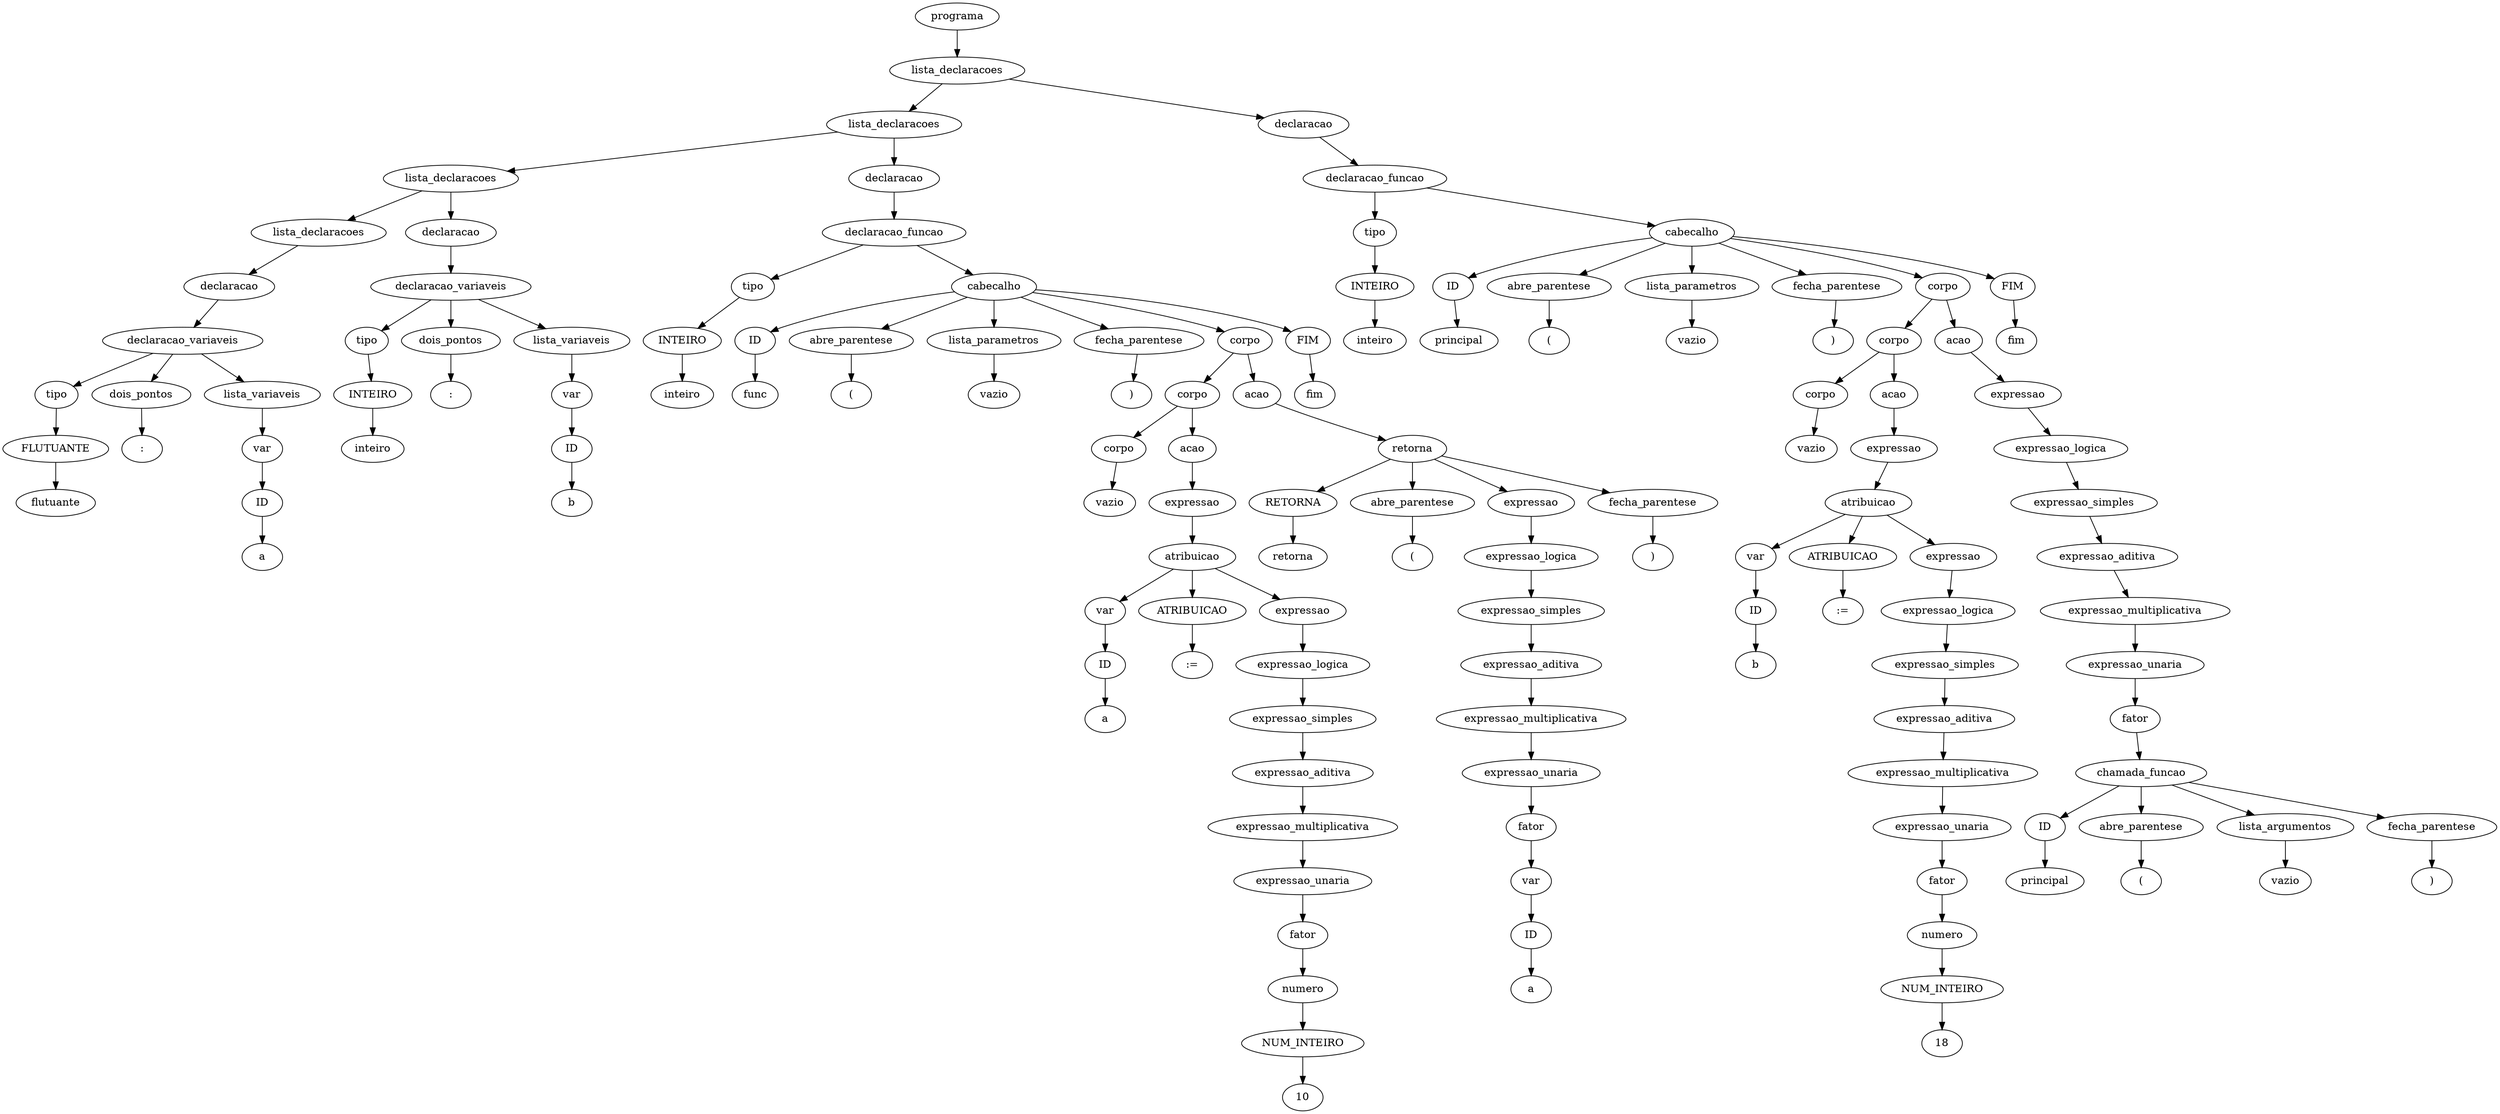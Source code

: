 digraph tree {
    "0x7f9892d1f8e0" [label="programa"];
    "0x7f9892c5fd00" [label="lista_declaracoes"];
    "0x7f9892d1ffd0" [label="lista_declaracoes"];
    "0x7f9892d1f700" [label="lista_declaracoes"];
    "0x7f9892db0550" [label="lista_declaracoes"];
    "0x7f987ef8b8b0" [label="declaracao"];
    "0x7f9892db03a0" [label="declaracao_variaveis"];
    "0x7f9892db04c0" [label="tipo"];
    "0x7f9892db0520" [label="FLUTUANTE"];
    "0x7f9892db0490" [label="flutuante"];
    "0x7f9892db0220" [label="dois_pontos"];
    "0x7f9892d1f790" [label=":"];
    "0x7f9892db0280" [label="lista_variaveis"];
    "0x7f9892db0430" [label="var"];
    "0x7f987ef8b820" [label="ID"];
    "0x7f9892d1f820" [label="a"];
    "0x7f9892d1f640" [label="declaracao"];
    "0x7f9892d1f580" [label="declaracao_variaveis"];
    "0x7f9892d1f850" [label="tipo"];
    "0x7f9892d1f5b0" [label="INTEIRO"];
    "0x7f9892d1f730" [label="inteiro"];
    "0x7f9892d1f9d0" [label="dois_pontos"];
    "0x7f9892d1fa00" [label=":"];
    "0x7f9892d1f6d0" [label="lista_variaveis"];
    "0x7f9892d1f5e0" [label="var"];
    "0x7f9892d1f610" [label="ID"];
    "0x7f9892d1f910" [label="b"];
    "0x7f9892d1fa30" [label="declaracao"];
    "0x7f9892d1f6a0" [label="declaracao_funcao"];
    "0x7f9892db0460" [label="tipo"];
    "0x7f9892db05b0" [label="INTEIRO"];
    "0x7f9892d1fa60" [label="inteiro"];
    "0x7f9892c5f040" [label="cabecalho"];
    "0x7f9892c5f6a0" [label="ID"];
    "0x7f9892c5f6d0" [label="func"];
    "0x7f9892c5f4c0" [label="abre_parentese"];
    "0x7f9892c5f220" [label="("];
    "0x7f9892d1fb80" [label="lista_parametros"];
    "0x7f9892d1f940" [label="vazio"];
    "0x7f9892c5f280" [label="fecha_parentese"];
    "0x7f9892c5f700" [label=")"];
    "0x7f9892c5f460" [label="corpo"];
    "0x7f9892c5f130" [label="corpo"];
    "0x7f9892d1fca0" [label="corpo"];
    "0x7f9892d1fa90" [label="vazio"];
    "0x7f9892d1fd30" [label="acao"];
    "0x7f9892d1fcd0" [label="expressao"];
    "0x7f9892d1ffa0" [label="atribuicao"];
    "0x7f9892d1fbb0" [label="var"];
    "0x7f9892d1fc10" [label="ID"];
    "0x7f9892d1fd90" [label="a"];
    "0x7f9892c5f070" [label="ATRIBUICAO"];
    "0x7f9892c5f100" [label=":="];
    "0x7f9892d1ff70" [label="expressao"];
    "0x7f9892d1ff40" [label="expressao_logica"];
    "0x7f9892d1fe80" [label="expressao_simples"];
    "0x7f9892d1fe20" [label="expressao_aditiva"];
    "0x7f9892d1ff10" [label="expressao_multiplicativa"];
    "0x7f9892d1fdc0" [label="expressao_unaria"];
    "0x7f9892d1fdf0" [label="fator"];
    "0x7f9892d1fc40" [label="numero"];
    "0x7f9892d1fbe0" [label="NUM_INTEIRO"];
    "0x7f9892d1fee0" [label="10"];
    "0x7f9892d1feb0" [label="acao"];
    "0x7f9892c5f400" [label="retorna"];
    "0x7f9892c5f490" [label="RETORNA"];
    "0x7f9892c5f5b0" [label="retorna"];
    "0x7f9892c5f5e0" [label="abre_parentese"];
    "0x7f9892c5f610" [label="("];
    "0x7f9892c5f3a0" [label="expressao"];
    "0x7f9892c5f340" [label="expressao_logica"];
    "0x7f9892c5f2e0" [label="expressao_simples"];
    "0x7f9892c5f1c0" [label="expressao_aditiva"];
    "0x7f9892d1fd00" [label="expressao_multiplicativa"];
    "0x7f9892c5f160" [label="expressao_unaria"];
    "0x7f9892c5f190" [label="fator"];
    "0x7f9892d1fb20" [label="var"];
    "0x7f9892d1fc70" [label="ID"];
    "0x7f9892d1fd60" [label="a"];
    "0x7f9892c5f640" [label="fecha_parentese"];
    "0x7f9892c5f670" [label=")"];
    "0x7f9892c5f730" [label="FIM"];
    "0x7f9892c5f760" [label="fim"];
    "0x7f9892d1f670" [label="declaracao"];
    "0x7f9892d1fb50" [label="declaracao_funcao"];
    "0x7f9892d1f8b0" [label="tipo"];
    "0x7f9892d1f550" [label="INTEIRO"];
    "0x7f9892d1f9a0" [label="inteiro"];
    "0x7f9892c5f940" [label="cabecalho"];
    "0x7f9892c5fdc0" [label="ID"];
    "0x7f9892c820a0" [label="principal"];
    "0x7f9892c82190" [label="abre_parentese"];
    "0x7f9892c821c0" [label="("];
    "0x7f9892c5f580" [label="lista_parametros"];
    "0x7f9892c5f430" [label="vazio"];
    "0x7f9892c821f0" [label="fecha_parentese"];
    "0x7f9892c82220" [label=")"];
    "0x7f9892c5f970" [label="corpo"];
    "0x7f9892c5fd60" [label="corpo"];
    "0x7f9892c5f8b0" [label="corpo"];
    "0x7f9892d1f880" [label="vazio"];
    "0x7f9892c5fc70" [label="acao"];
    "0x7f9892c5f8e0" [label="expressao"];
    "0x7f9892c5fc10" [label="atribuicao"];
    "0x7f9892c5f550" [label="var"];
    "0x7f9892c5f7f0" [label="ID"];
    "0x7f9892c5f9a0" [label="b"];
    "0x7f9892c5fca0" [label="ATRIBUICAO"];
    "0x7f9892c5fd30" [label=":="];
    "0x7f9892c5fbe0" [label="expressao"];
    "0x7f9892c5fbb0" [label="expressao_logica"];
    "0x7f9892c5faf0" [label="expressao_simples"];
    "0x7f9892c5fa90" [label="expressao_aditiva"];
    "0x7f9892c5fb80" [label="expressao_multiplicativa"];
    "0x7f9892c5fa00" [label="expressao_unaria"];
    "0x7f9892c5fa60" [label="fator"];
    "0x7f9892c5f850" [label="numero"];
    "0x7f9892c5f4f0" [label="NUM_INTEIRO"];
    "0x7f9892c5fb50" [label="18"];
    "0x7f9892c5fc40" [label="acao"];
    "0x7f9892c5fac0" [label="expressao"];
    "0x7f9892c5f880" [label="expressao_logica"];
    "0x7f9892c5feb0" [label="expressao_simples"];
    "0x7f9892c5fb20" [label="expressao_aditiva"];
    "0x7f9892c5fcd0" [label="expressao_multiplicativa"];
    "0x7f9892c5fe50" [label="expressao_unaria"];
    "0x7f9892c5ff10" [label="fator"];
    "0x7f9892c5fd90" [label="chamada_funcao"];
    "0x7f9892c5fe20" [label="ID"];
    "0x7f9892c5ff40" [label="principal"];
    "0x7f9892c5ff70" [label="abre_parentese"];
    "0x7f9892c5ffa0" [label="("];
    "0x7f9892c5f910" [label="lista_argumentos"];
    "0x7f9892c5f520" [label="vazio"];
    "0x7f9892c5ffd0" [label="fecha_parentese"];
    "0x7f9892c82040" [label=")"];
    "0x7f9892c82250" [label="FIM"];
    "0x7f9892c82280" [label="fim"];
    "0x7f9892d1f8e0" -> "0x7f9892c5fd00";
    "0x7f9892c5fd00" -> "0x7f9892d1ffd0";
    "0x7f9892c5fd00" -> "0x7f9892d1f670";
    "0x7f9892d1ffd0" -> "0x7f9892d1f700";
    "0x7f9892d1ffd0" -> "0x7f9892d1fa30";
    "0x7f9892d1f700" -> "0x7f9892db0550";
    "0x7f9892d1f700" -> "0x7f9892d1f640";
    "0x7f9892db0550" -> "0x7f987ef8b8b0";
    "0x7f987ef8b8b0" -> "0x7f9892db03a0";
    "0x7f9892db03a0" -> "0x7f9892db04c0";
    "0x7f9892db03a0" -> "0x7f9892db0220";
    "0x7f9892db03a0" -> "0x7f9892db0280";
    "0x7f9892db04c0" -> "0x7f9892db0520";
    "0x7f9892db0520" -> "0x7f9892db0490";
    "0x7f9892db0220" -> "0x7f9892d1f790";
    "0x7f9892db0280" -> "0x7f9892db0430";
    "0x7f9892db0430" -> "0x7f987ef8b820";
    "0x7f987ef8b820" -> "0x7f9892d1f820";
    "0x7f9892d1f640" -> "0x7f9892d1f580";
    "0x7f9892d1f580" -> "0x7f9892d1f850";
    "0x7f9892d1f580" -> "0x7f9892d1f9d0";
    "0x7f9892d1f580" -> "0x7f9892d1f6d0";
    "0x7f9892d1f850" -> "0x7f9892d1f5b0";
    "0x7f9892d1f5b0" -> "0x7f9892d1f730";
    "0x7f9892d1f9d0" -> "0x7f9892d1fa00";
    "0x7f9892d1f6d0" -> "0x7f9892d1f5e0";
    "0x7f9892d1f5e0" -> "0x7f9892d1f610";
    "0x7f9892d1f610" -> "0x7f9892d1f910";
    "0x7f9892d1fa30" -> "0x7f9892d1f6a0";
    "0x7f9892d1f6a0" -> "0x7f9892db0460";
    "0x7f9892d1f6a0" -> "0x7f9892c5f040";
    "0x7f9892db0460" -> "0x7f9892db05b0";
    "0x7f9892db05b0" -> "0x7f9892d1fa60";
    "0x7f9892c5f040" -> "0x7f9892c5f6a0";
    "0x7f9892c5f040" -> "0x7f9892c5f4c0";
    "0x7f9892c5f040" -> "0x7f9892d1fb80";
    "0x7f9892c5f040" -> "0x7f9892c5f280";
    "0x7f9892c5f040" -> "0x7f9892c5f460";
    "0x7f9892c5f040" -> "0x7f9892c5f730";
    "0x7f9892c5f6a0" -> "0x7f9892c5f6d0";
    "0x7f9892c5f4c0" -> "0x7f9892c5f220";
    "0x7f9892d1fb80" -> "0x7f9892d1f940";
    "0x7f9892c5f280" -> "0x7f9892c5f700";
    "0x7f9892c5f460" -> "0x7f9892c5f130";
    "0x7f9892c5f460" -> "0x7f9892d1feb0";
    "0x7f9892c5f130" -> "0x7f9892d1fca0";
    "0x7f9892c5f130" -> "0x7f9892d1fd30";
    "0x7f9892d1fca0" -> "0x7f9892d1fa90";
    "0x7f9892d1fd30" -> "0x7f9892d1fcd0";
    "0x7f9892d1fcd0" -> "0x7f9892d1ffa0";
    "0x7f9892d1ffa0" -> "0x7f9892d1fbb0";
    "0x7f9892d1ffa0" -> "0x7f9892c5f070";
    "0x7f9892d1ffa0" -> "0x7f9892d1ff70";
    "0x7f9892d1fbb0" -> "0x7f9892d1fc10";
    "0x7f9892d1fc10" -> "0x7f9892d1fd90";
    "0x7f9892c5f070" -> "0x7f9892c5f100";
    "0x7f9892d1ff70" -> "0x7f9892d1ff40";
    "0x7f9892d1ff40" -> "0x7f9892d1fe80";
    "0x7f9892d1fe80" -> "0x7f9892d1fe20";
    "0x7f9892d1fe20" -> "0x7f9892d1ff10";
    "0x7f9892d1ff10" -> "0x7f9892d1fdc0";
    "0x7f9892d1fdc0" -> "0x7f9892d1fdf0";
    "0x7f9892d1fdf0" -> "0x7f9892d1fc40";
    "0x7f9892d1fc40" -> "0x7f9892d1fbe0";
    "0x7f9892d1fbe0" -> "0x7f9892d1fee0";
    "0x7f9892d1feb0" -> "0x7f9892c5f400";
    "0x7f9892c5f400" -> "0x7f9892c5f490";
    "0x7f9892c5f400" -> "0x7f9892c5f5e0";
    "0x7f9892c5f400" -> "0x7f9892c5f3a0";
    "0x7f9892c5f400" -> "0x7f9892c5f640";
    "0x7f9892c5f490" -> "0x7f9892c5f5b0";
    "0x7f9892c5f5e0" -> "0x7f9892c5f610";
    "0x7f9892c5f3a0" -> "0x7f9892c5f340";
    "0x7f9892c5f340" -> "0x7f9892c5f2e0";
    "0x7f9892c5f2e0" -> "0x7f9892c5f1c0";
    "0x7f9892c5f1c0" -> "0x7f9892d1fd00";
    "0x7f9892d1fd00" -> "0x7f9892c5f160";
    "0x7f9892c5f160" -> "0x7f9892c5f190";
    "0x7f9892c5f190" -> "0x7f9892d1fb20";
    "0x7f9892d1fb20" -> "0x7f9892d1fc70";
    "0x7f9892d1fc70" -> "0x7f9892d1fd60";
    "0x7f9892c5f640" -> "0x7f9892c5f670";
    "0x7f9892c5f730" -> "0x7f9892c5f760";
    "0x7f9892d1f670" -> "0x7f9892d1fb50";
    "0x7f9892d1fb50" -> "0x7f9892d1f8b0";
    "0x7f9892d1fb50" -> "0x7f9892c5f940";
    "0x7f9892d1f8b0" -> "0x7f9892d1f550";
    "0x7f9892d1f550" -> "0x7f9892d1f9a0";
    "0x7f9892c5f940" -> "0x7f9892c5fdc0";
    "0x7f9892c5f940" -> "0x7f9892c82190";
    "0x7f9892c5f940" -> "0x7f9892c5f580";
    "0x7f9892c5f940" -> "0x7f9892c821f0";
    "0x7f9892c5f940" -> "0x7f9892c5f970";
    "0x7f9892c5f940" -> "0x7f9892c82250";
    "0x7f9892c5fdc0" -> "0x7f9892c820a0";
    "0x7f9892c82190" -> "0x7f9892c821c0";
    "0x7f9892c5f580" -> "0x7f9892c5f430";
    "0x7f9892c821f0" -> "0x7f9892c82220";
    "0x7f9892c5f970" -> "0x7f9892c5fd60";
    "0x7f9892c5f970" -> "0x7f9892c5fc40";
    "0x7f9892c5fd60" -> "0x7f9892c5f8b0";
    "0x7f9892c5fd60" -> "0x7f9892c5fc70";
    "0x7f9892c5f8b0" -> "0x7f9892d1f880";
    "0x7f9892c5fc70" -> "0x7f9892c5f8e0";
    "0x7f9892c5f8e0" -> "0x7f9892c5fc10";
    "0x7f9892c5fc10" -> "0x7f9892c5f550";
    "0x7f9892c5fc10" -> "0x7f9892c5fca0";
    "0x7f9892c5fc10" -> "0x7f9892c5fbe0";
    "0x7f9892c5f550" -> "0x7f9892c5f7f0";
    "0x7f9892c5f7f0" -> "0x7f9892c5f9a0";
    "0x7f9892c5fca0" -> "0x7f9892c5fd30";
    "0x7f9892c5fbe0" -> "0x7f9892c5fbb0";
    "0x7f9892c5fbb0" -> "0x7f9892c5faf0";
    "0x7f9892c5faf0" -> "0x7f9892c5fa90";
    "0x7f9892c5fa90" -> "0x7f9892c5fb80";
    "0x7f9892c5fb80" -> "0x7f9892c5fa00";
    "0x7f9892c5fa00" -> "0x7f9892c5fa60";
    "0x7f9892c5fa60" -> "0x7f9892c5f850";
    "0x7f9892c5f850" -> "0x7f9892c5f4f0";
    "0x7f9892c5f4f0" -> "0x7f9892c5fb50";
    "0x7f9892c5fc40" -> "0x7f9892c5fac0";
    "0x7f9892c5fac0" -> "0x7f9892c5f880";
    "0x7f9892c5f880" -> "0x7f9892c5feb0";
    "0x7f9892c5feb0" -> "0x7f9892c5fb20";
    "0x7f9892c5fb20" -> "0x7f9892c5fcd0";
    "0x7f9892c5fcd0" -> "0x7f9892c5fe50";
    "0x7f9892c5fe50" -> "0x7f9892c5ff10";
    "0x7f9892c5ff10" -> "0x7f9892c5fd90";
    "0x7f9892c5fd90" -> "0x7f9892c5fe20";
    "0x7f9892c5fd90" -> "0x7f9892c5ff70";
    "0x7f9892c5fd90" -> "0x7f9892c5f910";
    "0x7f9892c5fd90" -> "0x7f9892c5ffd0";
    "0x7f9892c5fe20" -> "0x7f9892c5ff40";
    "0x7f9892c5ff70" -> "0x7f9892c5ffa0";
    "0x7f9892c5f910" -> "0x7f9892c5f520";
    "0x7f9892c5ffd0" -> "0x7f9892c82040";
    "0x7f9892c82250" -> "0x7f9892c82280";
}
